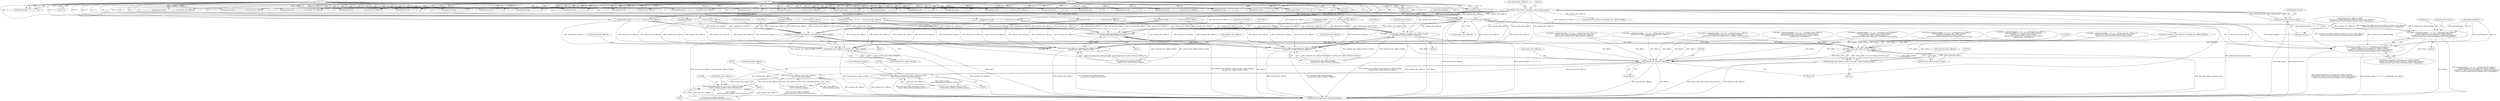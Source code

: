 digraph "0_ImageMagick_f595a1985233c399a05c0c37cc41de16a90dd025@pointer" {
"1001023" [label="(Call,(geometry.height == 0 ? -1.0 : 1.0)*annotate_info->affine.ty)"];
"1001030" [label="(Call,-1.0)"];
"1000961" [label="(Call,-1.0)"];
"1000582" [label="(Call,-1.0)"];
"1000416" [label="(Call,annotate_info->affine.ty=geometry_info.psi-image->page.y)"];
"1000422" [label="(Call,geometry_info.psi-image->page.y)"];
"1001018" [label="(Call,offset.y=(geometry.height == 0 ? -1.0 : 1.0)*annotate_info->affine.ty+\n          geometry.height/2.0+i*annotate_info->affine.sy*height-\n          annotate_info->affine.rx*metrics.width/2.0+annotate_info->affine.sy*\n          (metrics.ascent+metrics.descent-(number_lines-1.0)*height)/2.0)"];
"1001794" [label="(Call,offset.y-draw_info->affine.sy*metrics.ascent)"];
"1001788" [label="(Call,undercolor_info->affine.ty=offset.y-draw_info->affine.sy*metrics.ascent)"];
"1001848" [label="(Call,annotate_info->affine.ty=offset.y)"];
"1001876" [label="(Call,annotate_info->affine.ty-=(draw_info->affine.sy*(metrics.ascent+\n          metrics.descent-metrics.underline_position)))"];
"1001972" [label="(Call,annotate_info->affine.ty-=(draw_info->affine.sy*(height+\n          metrics.underline_position+metrics.descent)/2.0))"];
"1001921" [label="(Call,annotate_info->affine.ty-=(draw_info->affine.sy*\n            metrics.underline_position))"];
"1001022" [label="(Call,(geometry.height == 0 ? -1.0 : 1.0)*annotate_info->affine.ty+\n          geometry.height/2.0+i*annotate_info->affine.sy*height-\n          annotate_info->affine.rx*metrics.width/2.0+annotate_info->affine.sy*\n          (metrics.ascent+metrics.descent-(number_lines-1.0)*height)/2.0)"];
"1001588" [label="(Call,offset.y=annotate_info->affine.ty+i*annotate_info->affine.sy*height)"];
"1001592" [label="(Call,annotate_info->affine.ty+i*annotate_info->affine.sy*height)"];
"1001641" [label="(Call,offset.y=annotate_info->affine.ty+i*annotate_info->affine.sy*height-\n          annotate_info->affine.rx*metrics.width/2.0)"];
"1001645" [label="(Call,annotate_info->affine.ty+i*annotate_info->affine.sy*height-\n          annotate_info->affine.rx*metrics.width/2.0)"];
"1001704" [label="(Call,offset.y=annotate_info->affine.ty+i*annotate_info->affine.sy*height-\n          annotate_info->affine.rx*metrics.width)"];
"1001708" [label="(Call,annotate_info->affine.ty+i*annotate_info->affine.sy*height-\n          annotate_info->affine.rx*metrics.width)"];
"1000422" [label="(Call,geometry_info.psi-image->page.y)"];
"1001041" [label="(Identifier,geometry)"];
"1001232" [label="(Call,(geometry.width == 0 ? -1.0 : 1.0)*annotate_info->affine.tx)"];
"1000786" [label="(Call,offset.y=(geometry.height == 0 ? -1.0 : 1.0)*annotate_info->affine.ty+i*\n          annotate_info->affine.sy*height+annotate_info->affine.sy*\n          metrics.ascent-annotate_info->affine.rx*metrics.width)"];
"1001651" [label="(Call,i*annotate_info->affine.sy*height-\n          annotate_info->affine.rx*metrics.width/2.0)"];
"1001641" [label="(Call,offset.y=annotate_info->affine.ty+i*annotate_info->affine.sy*height-\n          annotate_info->affine.rx*metrics.width/2.0)"];
"1000532" [label="(Call,(geometry.width == 0 ? -1.0 : 1.0)*annotate_info->affine.tx)"];
"1001507" [label="(Call,(geometry.height == 0 ? 1.0 : -1.0)*annotate_info->affine.ty)"];
"1001162" [label="(Call,(geometry.height == 0 ? -1.0 : 1.0)*annotate_info->affine.ty)"];
"1001451" [label="(Call,geometry.width == 0 ? 1.0 : -1.0)"];
"1001598" [label="(Call,i*annotate_info->affine.sy*height)"];
"1000844" [label="(Call,geometry.width == 0 ? -1.0 : 1.0)"];
"1001381" [label="(Call,offset.y=(geometry.height == 0 ? 1.0 : -1.0)*annotate_info->affine.ty+\n          geometry.height+i*annotate_info->affine.sy*height-\n          annotate_info->affine.rx*metrics.width/2.0-\n          annotate_info->affine.sy*(number_lines-1.0)*height+metrics.descent)"];
"1001877" [label="(Call,annotate_info->affine.ty)"];
"1001921" [label="(Call,annotate_info->affine.ty-=(draw_info->affine.sy*\n            metrics.underline_position))"];
"1001033" [label="(Call,annotate_info->affine.ty)"];
"1001274" [label="(Call,geometry.height == 0 ? 1.0 : -1.0)"];
"1001876" [label="(Call,annotate_info->affine.ty-=(draw_info->affine.sy*(metrics.ascent+\n          metrics.descent-metrics.underline_position)))"];
"1001920" [label="(Block,)"];
"1001023" [label="(Call,(geometry.height == 0 ? -1.0 : 1.0)*annotate_info->affine.ty)"];
"1001744" [label="(Block,)"];
"1001157" [label="(Call,offset.y=(geometry.height == 0 ? -1.0 : 1.0)*annotate_info->affine.ty+\n          geometry.height/2.0+i*annotate_info->affine.sy*height-\n          annotate_info->affine.rx*metrics.width+\n          annotate_info->affine.sy*(metrics.ascent+metrics.descent-\n          (number_lines-1.0)*height)/2.0)"];
"1000733" [label="(Call,geometry.width == 0 ? 1.0 : -1.0)"];
"1000791" [label="(Call,(geometry.height == 0 ? -1.0 : 1.0)*annotate_info->affine.ty)"];
"1001450" [label="(Call,(geometry.width == 0 ? 1.0 : -1.0)*annotate_info->affine.tx)"];
"1001568" [label="(Block,)"];
"1000955" [label="(Call,geometry.width == 0 ? -1.0 : 1.0)"];
"1000678" [label="(Call,(geometry.height == 0 ? -1.0 : 1.0)*annotate_info->affine.ty)"];
"1001087" [label="(ControlStructure,break;)"];
"1001019" [label="(Call,offset.y)"];
"1001607" [label="(ControlStructure,break;)"];
"1001733" [label="(ControlStructure,break;)"];
"1001849" [label="(Call,annotate_info->affine.ty)"];
"1001642" [label="(Call,offset.y)"];
"1001096" [label="(Call,geometry.width == 0 ? 1.0 : -1.0)"];
"1001024" [label="(Call,geometry.height == 0 ? -1.0 : 1.0)"];
"1001031" [label="(Literal,1.0)"];
"1001708" [label="(Call,annotate_info->affine.ty+i*annotate_info->affine.sy*height-\n          annotate_info->affine.rx*metrics.width)"];
"1001973" [label="(Call,annotate_info->affine.ty)"];
"1001798" [label="(Call,draw_info->affine.sy*metrics.ascent)"];
"1002025" [label="(MethodReturn,MagickExport MagickBooleanType)"];
"1001163" [label="(Call,geometry.height == 0 ? -1.0 : 1.0)"];
"1001674" [label="(Block,)"];
"1001972" [label="(Call,annotate_info->affine.ty-=(draw_info->affine.sy*(height+\n          metrics.underline_position+metrics.descent)/2.0))"];
"1001018" [label="(Call,offset.y=(geometry.height == 0 ? -1.0 : 1.0)*annotate_info->affine.ty+\n          geometry.height/2.0+i*annotate_info->affine.sy*height-\n          annotate_info->affine.rx*metrics.width/2.0+annotate_info->affine.sy*\n          (metrics.ascent+metrics.descent-(number_lines-1.0)*height)/2.0)"];
"1001704" [label="(Call,offset.y=annotate_info->affine.ty+i*annotate_info->affine.sy*height-\n          annotate_info->affine.rx*metrics.width)"];
"1000673" [label="(Call,offset.y=(geometry.height == 0 ? -1.0 : 1.0)*annotate_info->affine.ty+i*\n          annotate_info->affine.sy*height+annotate_info->affine.sy*\n          metrics.ascent-annotate_info->affine.rx*metrics.width/2.0)"];
"1001709" [label="(Call,annotate_info->affine.ty)"];
"1001971" [label="(Block,)"];
"1000416" [label="(Call,annotate_info->affine.ty=geometry_info.psi-image->page.y)"];
"1001593" [label="(Call,annotate_info->affine.ty)"];
"1001387" [label="(Call,geometry.height == 0 ? 1.0 : -1.0)"];
"1001922" [label="(Call,annotate_info->affine.ty)"];
"1001588" [label="(Call,offset.y=annotate_info->affine.ty+i*annotate_info->affine.sy*height)"];
"1001326" [label="(Call,geometry.width == 0 ? -1.0 : 1.0)"];
"1000505" [label="(Call,offset.y=annotate_info->affine.ty+i*annotate_info->affine.sy*height)"];
"1001705" [label="(Call,offset.y)"];
"1001788" [label="(Call,undercolor_info->affine.ty=offset.y-draw_info->affine.sy*metrics.ascent)"];
"1001672" [label="(ControlStructure,break;)"];
"1000423" [label="(Call,geometry_info.psi)"];
"1001039" [label="(Call,geometry.height/2.0)"];
"1001325" [label="(Call,(geometry.width == 0 ? -1.0 : 1.0)*annotate_info->affine.tx)"];
"1001854" [label="(Call,offset.y)"];
"1001848" [label="(Call,annotate_info->affine.ty=offset.y)"];
"1001044" [label="(Call,i*annotate_info->affine.sy*height-\n          annotate_info->affine.rx*metrics.width/2.0+annotate_info->affine.sy*\n          (metrics.ascent+metrics.descent-(number_lines-1.0)*height)/2.0)"];
"1001038" [label="(Call,geometry.height/2.0+i*annotate_info->affine.sy*height-\n          annotate_info->affine.rx*metrics.width/2.0+annotate_info->affine.sy*\n          (metrics.ascent+metrics.descent-(number_lines-1.0)*height)/2.0)"];
"1000509" [label="(Call,annotate_info->affine.ty+i*annotate_info->affine.sy*height)"];
"1001978" [label="(Call,draw_info->affine.sy*(height+\n          metrics.underline_position+metrics.descent)/2.0)"];
"1000894" [label="(Call,(geometry.height == 0 ? -1.0 : 1.0)*annotate_info->affine.ty)"];
"1000617" [label="(Call,(geometry.width == 0 ? -1.0 : 1.0)*annotate_info->affine.tx)"];
"1000948" [label="(Block,)"];
"1000417" [label="(Call,annotate_info->affine.ty)"];
"1000533" [label="(Call,geometry.width == 0 ? -1.0 : 1.0)"];
"1000889" [label="(Call,offset.y=(geometry.height == 0 ? -1.0 : 1.0)*annotate_info->affine.ty+\n          geometry.height/2.0+i*annotate_info->affine.sy*height+\n          annotate_info->affine.sy*(metrics.ascent+metrics.descent-\n          (number_lines-1.0)*height)/2.0)"];
"1000583" [label="(Literal,1.0)"];
"1001646" [label="(Call,annotate_info->affine.ty)"];
"1001502" [label="(Call,offset.y=(geometry.height == 0 ? 1.0 : -1.0)*annotate_info->affine.ty+\n          geometry.height+i*annotate_info->affine.sy*height-\n          annotate_info->affine.rx*metrics.width-\n          annotate_info->affine.sy*(number_lines-1.0)*height+metrics.descent)"];
"1001795" [label="(Call,offset.y)"];
"1000895" [label="(Call,geometry.height == 0 ? -1.0 : 1.0)"];
"1001794" [label="(Call,offset.y-draw_info->affine.sy*metrics.ascent)"];
"1000792" [label="(Call,geometry.height == 0 ? -1.0 : 1.0)"];
"1001022" [label="(Call,(geometry.height == 0 ? -1.0 : 1.0)*annotate_info->affine.ty+\n          geometry.height/2.0+i*annotate_info->affine.sy*height-\n          annotate_info->affine.rx*metrics.width/2.0+annotate_info->affine.sy*\n          (metrics.ascent+metrics.descent-(number_lines-1.0)*height)/2.0)"];
"1001589" [label="(Call,offset.y)"];
"1001508" [label="(Call,geometry.height == 0 ? 1.0 : -1.0)"];
"1001273" [label="(Call,(geometry.height == 0 ? 1.0 : -1.0)*annotate_info->affine.ty)"];
"1000570" [label="(Call,offset.y=(geometry.height == 0 ? -1.0 : 1.0)*annotate_info->affine.ty+i*\n          annotate_info->affine.sy*height+annotate_info->affine.sy*\n          metrics.ascent)"];
"1000618" [label="(Call,geometry.width == 0 ? -1.0 : 1.0)"];
"1000732" [label="(Call,(geometry.width == 0 ? 1.0 : -1.0)*annotate_info->affine.tx)"];
"1001386" [label="(Call,(geometry.height == 0 ? 1.0 : -1.0)*annotate_info->affine.ty)"];
"1000961" [label="(Call,-1.0)"];
"1000392" [label="(Block,)"];
"1000576" [label="(Call,geometry.height == 0 ? -1.0 : 1.0)"];
"1001882" [label="(Call,draw_info->affine.sy*(metrics.ascent+\n          metrics.descent-metrics.underline_position))"];
"1001233" [label="(Call,geometry.width == 0 ? -1.0 : 1.0)"];
"1000962" [label="(Literal,1.0)"];
"1000575" [label="(Call,(geometry.height == 0 ? -1.0 : 1.0)*annotate_info->affine.ty)"];
"1001592" [label="(Call,annotate_info->affine.ty+i*annotate_info->affine.sy*height)"];
"1001789" [label="(Call,undercolor_info->affine.ty)"];
"1000843" [label="(Call,(geometry.width == 0 ? -1.0 : 1.0)*annotate_info->affine.tx)"];
"1000426" [label="(Call,image->page.y)"];
"1001030" [label="(Call,-1.0)"];
"1001875" [label="(Block,)"];
"1001095" [label="(Call,(geometry.width == 0 ? 1.0 : -1.0)*annotate_info->affine.tx)"];
"1001609" [label="(Block,)"];
"1000679" [label="(Call,geometry.height == 0 ? -1.0 : 1.0)"];
"1001268" [label="(Call,offset.y=(geometry.height == 0 ? 1.0 : -1.0)*annotate_info->affine.ty+\n          geometry.height+i*annotate_info->affine.sy*height-\n          annotate_info->affine.sy*(number_lines-1.0)*height+metrics.descent)"];
"1001645" [label="(Call,annotate_info->affine.ty+i*annotate_info->affine.sy*height-\n          annotate_info->affine.rx*metrics.width/2.0)"];
"1000954" [label="(Call,(geometry.width == 0 ? -1.0 : 1.0)*annotate_info->affine.tx)"];
"1001927" [label="(Call,draw_info->affine.sy*\n            metrics.underline_position)"];
"1000582" [label="(Call,-1.0)"];
"1001714" [label="(Call,i*annotate_info->affine.sy*height-\n          annotate_info->affine.rx*metrics.width)"];
"1001023" -> "1001022"  [label="AST: "];
"1001023" -> "1001033"  [label="CFG: "];
"1001024" -> "1001023"  [label="AST: "];
"1001033" -> "1001023"  [label="AST: "];
"1001041" -> "1001023"  [label="CFG: "];
"1001023" -> "1002025"  [label="DDG: geometry.height == 0 ? -1.0 : 1.0"];
"1001023" -> "1002025"  [label="DDG: annotate_info->affine.ty"];
"1001023" -> "1001018"  [label="DDG: geometry.height == 0 ? -1.0 : 1.0"];
"1001023" -> "1001018"  [label="DDG: annotate_info->affine.ty"];
"1001023" -> "1001022"  [label="DDG: geometry.height == 0 ? -1.0 : 1.0"];
"1001023" -> "1001022"  [label="DDG: annotate_info->affine.ty"];
"1001030" -> "1001023"  [label="DDG: 1.0"];
"1000961" -> "1001023"  [label="DDG: 1.0"];
"1000582" -> "1001023"  [label="DDG: 1.0"];
"1000416" -> "1001023"  [label="DDG: annotate_info->affine.ty"];
"1001023" -> "1001588"  [label="DDG: annotate_info->affine.ty"];
"1001023" -> "1001592"  [label="DDG: annotate_info->affine.ty"];
"1001023" -> "1001641"  [label="DDG: annotate_info->affine.ty"];
"1001023" -> "1001645"  [label="DDG: annotate_info->affine.ty"];
"1001023" -> "1001704"  [label="DDG: annotate_info->affine.ty"];
"1001023" -> "1001708"  [label="DDG: annotate_info->affine.ty"];
"1001030" -> "1001024"  [label="AST: "];
"1001030" -> "1001031"  [label="CFG: "];
"1001031" -> "1001030"  [label="AST: "];
"1001024" -> "1001030"  [label="CFG: "];
"1001030" -> "1000532"  [label="DDG: 1.0"];
"1001030" -> "1000533"  [label="DDG: 1.0"];
"1001030" -> "1000617"  [label="DDG: 1.0"];
"1001030" -> "1000618"  [label="DDG: 1.0"];
"1001030" -> "1000678"  [label="DDG: 1.0"];
"1001030" -> "1000679"  [label="DDG: 1.0"];
"1001030" -> "1000732"  [label="DDG: 1.0"];
"1001030" -> "1000733"  [label="DDG: 1.0"];
"1001030" -> "1000791"  [label="DDG: 1.0"];
"1001030" -> "1000792"  [label="DDG: 1.0"];
"1001030" -> "1000843"  [label="DDG: 1.0"];
"1001030" -> "1000844"  [label="DDG: 1.0"];
"1001030" -> "1000894"  [label="DDG: 1.0"];
"1001030" -> "1000895"  [label="DDG: 1.0"];
"1001030" -> "1001024"  [label="DDG: 1.0"];
"1001030" -> "1001095"  [label="DDG: 1.0"];
"1001030" -> "1001096"  [label="DDG: 1.0"];
"1001030" -> "1001162"  [label="DDG: 1.0"];
"1001030" -> "1001163"  [label="DDG: 1.0"];
"1001030" -> "1001232"  [label="DDG: 1.0"];
"1001030" -> "1001233"  [label="DDG: 1.0"];
"1001030" -> "1001273"  [label="DDG: 1.0"];
"1001030" -> "1001274"  [label="DDG: 1.0"];
"1001030" -> "1001325"  [label="DDG: 1.0"];
"1001030" -> "1001326"  [label="DDG: 1.0"];
"1001030" -> "1001386"  [label="DDG: 1.0"];
"1001030" -> "1001387"  [label="DDG: 1.0"];
"1001030" -> "1001450"  [label="DDG: 1.0"];
"1001030" -> "1001451"  [label="DDG: 1.0"];
"1001030" -> "1001507"  [label="DDG: 1.0"];
"1001030" -> "1001508"  [label="DDG: 1.0"];
"1000961" -> "1000955"  [label="AST: "];
"1000961" -> "1000962"  [label="CFG: "];
"1000962" -> "1000961"  [label="AST: "];
"1000955" -> "1000961"  [label="CFG: "];
"1000961" -> "1000532"  [label="DDG: 1.0"];
"1000961" -> "1000533"  [label="DDG: 1.0"];
"1000961" -> "1000617"  [label="DDG: 1.0"];
"1000961" -> "1000618"  [label="DDG: 1.0"];
"1000961" -> "1000678"  [label="DDG: 1.0"];
"1000961" -> "1000679"  [label="DDG: 1.0"];
"1000961" -> "1000732"  [label="DDG: 1.0"];
"1000961" -> "1000733"  [label="DDG: 1.0"];
"1000961" -> "1000791"  [label="DDG: 1.0"];
"1000961" -> "1000792"  [label="DDG: 1.0"];
"1000961" -> "1000843"  [label="DDG: 1.0"];
"1000961" -> "1000844"  [label="DDG: 1.0"];
"1000961" -> "1000894"  [label="DDG: 1.0"];
"1000961" -> "1000895"  [label="DDG: 1.0"];
"1000961" -> "1000954"  [label="DDG: 1.0"];
"1000961" -> "1000955"  [label="DDG: 1.0"];
"1000961" -> "1001024"  [label="DDG: 1.0"];
"1000961" -> "1001095"  [label="DDG: 1.0"];
"1000961" -> "1001096"  [label="DDG: 1.0"];
"1000961" -> "1001162"  [label="DDG: 1.0"];
"1000961" -> "1001163"  [label="DDG: 1.0"];
"1000961" -> "1001232"  [label="DDG: 1.0"];
"1000961" -> "1001233"  [label="DDG: 1.0"];
"1000961" -> "1001273"  [label="DDG: 1.0"];
"1000961" -> "1001274"  [label="DDG: 1.0"];
"1000961" -> "1001325"  [label="DDG: 1.0"];
"1000961" -> "1001326"  [label="DDG: 1.0"];
"1000961" -> "1001386"  [label="DDG: 1.0"];
"1000961" -> "1001387"  [label="DDG: 1.0"];
"1000961" -> "1001450"  [label="DDG: 1.0"];
"1000961" -> "1001451"  [label="DDG: 1.0"];
"1000961" -> "1001507"  [label="DDG: 1.0"];
"1000961" -> "1001508"  [label="DDG: 1.0"];
"1000582" -> "1000576"  [label="AST: "];
"1000582" -> "1000583"  [label="CFG: "];
"1000583" -> "1000582"  [label="AST: "];
"1000576" -> "1000582"  [label="CFG: "];
"1000582" -> "1000532"  [label="DDG: 1.0"];
"1000582" -> "1000533"  [label="DDG: 1.0"];
"1000582" -> "1000575"  [label="DDG: 1.0"];
"1000582" -> "1000576"  [label="DDG: 1.0"];
"1000582" -> "1000617"  [label="DDG: 1.0"];
"1000582" -> "1000618"  [label="DDG: 1.0"];
"1000582" -> "1000678"  [label="DDG: 1.0"];
"1000582" -> "1000679"  [label="DDG: 1.0"];
"1000582" -> "1000732"  [label="DDG: 1.0"];
"1000582" -> "1000733"  [label="DDG: 1.0"];
"1000582" -> "1000791"  [label="DDG: 1.0"];
"1000582" -> "1000792"  [label="DDG: 1.0"];
"1000582" -> "1000843"  [label="DDG: 1.0"];
"1000582" -> "1000844"  [label="DDG: 1.0"];
"1000582" -> "1000894"  [label="DDG: 1.0"];
"1000582" -> "1000895"  [label="DDG: 1.0"];
"1000582" -> "1000954"  [label="DDG: 1.0"];
"1000582" -> "1000955"  [label="DDG: 1.0"];
"1000582" -> "1001024"  [label="DDG: 1.0"];
"1000582" -> "1001095"  [label="DDG: 1.0"];
"1000582" -> "1001096"  [label="DDG: 1.0"];
"1000582" -> "1001162"  [label="DDG: 1.0"];
"1000582" -> "1001163"  [label="DDG: 1.0"];
"1000582" -> "1001232"  [label="DDG: 1.0"];
"1000582" -> "1001233"  [label="DDG: 1.0"];
"1000582" -> "1001273"  [label="DDG: 1.0"];
"1000582" -> "1001274"  [label="DDG: 1.0"];
"1000582" -> "1001325"  [label="DDG: 1.0"];
"1000582" -> "1001326"  [label="DDG: 1.0"];
"1000582" -> "1001386"  [label="DDG: 1.0"];
"1000582" -> "1001387"  [label="DDG: 1.0"];
"1000582" -> "1001450"  [label="DDG: 1.0"];
"1000582" -> "1001451"  [label="DDG: 1.0"];
"1000582" -> "1001507"  [label="DDG: 1.0"];
"1000582" -> "1001508"  [label="DDG: 1.0"];
"1000416" -> "1000392"  [label="AST: "];
"1000416" -> "1000422"  [label="CFG: "];
"1000417" -> "1000416"  [label="AST: "];
"1000422" -> "1000416"  [label="AST: "];
"1000432" -> "1000416"  [label="CFG: "];
"1000416" -> "1002025"  [label="DDG: geometry_info.psi-image->page.y"];
"1000422" -> "1000416"  [label="DDG: geometry_info.psi"];
"1000422" -> "1000416"  [label="DDG: image->page.y"];
"1000416" -> "1000505"  [label="DDG: annotate_info->affine.ty"];
"1000416" -> "1000509"  [label="DDG: annotate_info->affine.ty"];
"1000416" -> "1000575"  [label="DDG: annotate_info->affine.ty"];
"1000416" -> "1000678"  [label="DDG: annotate_info->affine.ty"];
"1000416" -> "1000791"  [label="DDG: annotate_info->affine.ty"];
"1000416" -> "1000894"  [label="DDG: annotate_info->affine.ty"];
"1000416" -> "1001162"  [label="DDG: annotate_info->affine.ty"];
"1000416" -> "1001273"  [label="DDG: annotate_info->affine.ty"];
"1000416" -> "1001386"  [label="DDG: annotate_info->affine.ty"];
"1000416" -> "1001507"  [label="DDG: annotate_info->affine.ty"];
"1000416" -> "1001588"  [label="DDG: annotate_info->affine.ty"];
"1000416" -> "1001592"  [label="DDG: annotate_info->affine.ty"];
"1000416" -> "1001641"  [label="DDG: annotate_info->affine.ty"];
"1000416" -> "1001645"  [label="DDG: annotate_info->affine.ty"];
"1000416" -> "1001704"  [label="DDG: annotate_info->affine.ty"];
"1000416" -> "1001708"  [label="DDG: annotate_info->affine.ty"];
"1000422" -> "1000426"  [label="CFG: "];
"1000423" -> "1000422"  [label="AST: "];
"1000426" -> "1000422"  [label="AST: "];
"1000422" -> "1002025"  [label="DDG: image->page.y"];
"1000422" -> "1002025"  [label="DDG: geometry_info.psi"];
"1001018" -> "1000948"  [label="AST: "];
"1001018" -> "1001022"  [label="CFG: "];
"1001019" -> "1001018"  [label="AST: "];
"1001022" -> "1001018"  [label="AST: "];
"1001087" -> "1001018"  [label="CFG: "];
"1001018" -> "1002025"  [label="DDG: offset.y"];
"1001018" -> "1002025"  [label="DDG: (geometry.height == 0 ? -1.0 : 1.0)*annotate_info->affine.ty+\n          geometry.height/2.0+i*annotate_info->affine.sy*height-\n          annotate_info->affine.rx*metrics.width/2.0+annotate_info->affine.sy*\n          (metrics.ascent+metrics.descent-(number_lines-1.0)*height)/2.0"];
"1001039" -> "1001018"  [label="DDG: geometry.height"];
"1001039" -> "1001018"  [label="DDG: 2.0"];
"1001044" -> "1001018"  [label="DDG: i*annotate_info->affine.sy*height"];
"1001044" -> "1001018"  [label="DDG: annotate_info->affine.rx*metrics.width/2.0+annotate_info->affine.sy*\n          (metrics.ascent+metrics.descent-(number_lines-1.0)*height)/2.0"];
"1001018" -> "1001794"  [label="DDG: offset.y"];
"1001018" -> "1001848"  [label="DDG: offset.y"];
"1001794" -> "1001788"  [label="AST: "];
"1001794" -> "1001798"  [label="CFG: "];
"1001795" -> "1001794"  [label="AST: "];
"1001798" -> "1001794"  [label="AST: "];
"1001788" -> "1001794"  [label="CFG: "];
"1001794" -> "1002025"  [label="DDG: draw_info->affine.sy*metrics.ascent"];
"1001794" -> "1001788"  [label="DDG: offset.y"];
"1001794" -> "1001788"  [label="DDG: draw_info->affine.sy*metrics.ascent"];
"1000570" -> "1001794"  [label="DDG: offset.y"];
"1001704" -> "1001794"  [label="DDG: offset.y"];
"1000505" -> "1001794"  [label="DDG: offset.y"];
"1001588" -> "1001794"  [label="DDG: offset.y"];
"1000889" -> "1001794"  [label="DDG: offset.y"];
"1000673" -> "1001794"  [label="DDG: offset.y"];
"1000786" -> "1001794"  [label="DDG: offset.y"];
"1001157" -> "1001794"  [label="DDG: offset.y"];
"1001502" -> "1001794"  [label="DDG: offset.y"];
"1001381" -> "1001794"  [label="DDG: offset.y"];
"1001268" -> "1001794"  [label="DDG: offset.y"];
"1001641" -> "1001794"  [label="DDG: offset.y"];
"1001798" -> "1001794"  [label="DDG: draw_info->affine.sy"];
"1001798" -> "1001794"  [label="DDG: metrics.ascent"];
"1001794" -> "1001848"  [label="DDG: offset.y"];
"1001788" -> "1001744"  [label="AST: "];
"1001789" -> "1001788"  [label="AST: "];
"1001808" -> "1001788"  [label="CFG: "];
"1001788" -> "1002025"  [label="DDG: offset.y-draw_info->affine.sy*metrics.ascent"];
"1001788" -> "1002025"  [label="DDG: undercolor_info->affine.ty"];
"1001848" -> "1000392"  [label="AST: "];
"1001848" -> "1001854"  [label="CFG: "];
"1001849" -> "1001848"  [label="AST: "];
"1001854" -> "1001848"  [label="AST: "];
"1001858" -> "1001848"  [label="CFG: "];
"1001848" -> "1002025"  [label="DDG: offset.y"];
"1001848" -> "1002025"  [label="DDG: annotate_info->affine.ty"];
"1000570" -> "1001848"  [label="DDG: offset.y"];
"1001704" -> "1001848"  [label="DDG: offset.y"];
"1000505" -> "1001848"  [label="DDG: offset.y"];
"1001588" -> "1001848"  [label="DDG: offset.y"];
"1000889" -> "1001848"  [label="DDG: offset.y"];
"1000673" -> "1001848"  [label="DDG: offset.y"];
"1000786" -> "1001848"  [label="DDG: offset.y"];
"1001157" -> "1001848"  [label="DDG: offset.y"];
"1001502" -> "1001848"  [label="DDG: offset.y"];
"1001381" -> "1001848"  [label="DDG: offset.y"];
"1001268" -> "1001848"  [label="DDG: offset.y"];
"1001641" -> "1001848"  [label="DDG: offset.y"];
"1001848" -> "1001876"  [label="DDG: annotate_info->affine.ty"];
"1001848" -> "1001921"  [label="DDG: annotate_info->affine.ty"];
"1001848" -> "1001972"  [label="DDG: annotate_info->affine.ty"];
"1001876" -> "1001875"  [label="AST: "];
"1001876" -> "1001882"  [label="CFG: "];
"1001877" -> "1001876"  [label="AST: "];
"1001882" -> "1001876"  [label="AST: "];
"1001900" -> "1001876"  [label="CFG: "];
"1001876" -> "1002025"  [label="DDG: annotate_info->affine.ty"];
"1001876" -> "1002025"  [label="DDG: draw_info->affine.sy*(metrics.ascent+\n          metrics.descent-metrics.underline_position)"];
"1001882" -> "1001876"  [label="DDG: draw_info->affine.sy"];
"1001882" -> "1001876"  [label="DDG: metrics.ascent+\n          metrics.descent-metrics.underline_position"];
"1001876" -> "1001972"  [label="DDG: annotate_info->affine.ty"];
"1001972" -> "1001971"  [label="AST: "];
"1001972" -> "1001978"  [label="CFG: "];
"1001973" -> "1001972"  [label="AST: "];
"1001978" -> "1001972"  [label="AST: "];
"1001996" -> "1001972"  [label="CFG: "];
"1001972" -> "1002025"  [label="DDG: draw_info->affine.sy*(height+\n          metrics.underline_position+metrics.descent)/2.0"];
"1001972" -> "1002025"  [label="DDG: annotate_info->affine.ty"];
"1001978" -> "1001972"  [label="DDG: draw_info->affine.sy"];
"1001978" -> "1001972"  [label="DDG: (height+\n          metrics.underline_position+metrics.descent)/2.0"];
"1001921" -> "1001972"  [label="DDG: annotate_info->affine.ty"];
"1001921" -> "1001920"  [label="AST: "];
"1001921" -> "1001927"  [label="CFG: "];
"1001922" -> "1001921"  [label="AST: "];
"1001927" -> "1001921"  [label="AST: "];
"1001937" -> "1001921"  [label="CFG: "];
"1001921" -> "1002025"  [label="DDG: annotate_info->affine.ty"];
"1001921" -> "1002025"  [label="DDG: draw_info->affine.sy*\n            metrics.underline_position"];
"1001927" -> "1001921"  [label="DDG: draw_info->affine.sy"];
"1001927" -> "1001921"  [label="DDG: metrics.underline_position"];
"1001022" -> "1001038"  [label="CFG: "];
"1001038" -> "1001022"  [label="AST: "];
"1001022" -> "1002025"  [label="DDG: geometry.height/2.0+i*annotate_info->affine.sy*height-\n          annotate_info->affine.rx*metrics.width/2.0+annotate_info->affine.sy*\n          (metrics.ascent+metrics.descent-(number_lines-1.0)*height)/2.0"];
"1001022" -> "1002025"  [label="DDG: (geometry.height == 0 ? -1.0 : 1.0)*annotate_info->affine.ty"];
"1001039" -> "1001022"  [label="DDG: geometry.height"];
"1001039" -> "1001022"  [label="DDG: 2.0"];
"1001044" -> "1001022"  [label="DDG: i*annotate_info->affine.sy*height"];
"1001044" -> "1001022"  [label="DDG: annotate_info->affine.rx*metrics.width/2.0+annotate_info->affine.sy*\n          (metrics.ascent+metrics.descent-(number_lines-1.0)*height)/2.0"];
"1001588" -> "1001568"  [label="AST: "];
"1001588" -> "1001592"  [label="CFG: "];
"1001589" -> "1001588"  [label="AST: "];
"1001592" -> "1001588"  [label="AST: "];
"1001607" -> "1001588"  [label="CFG: "];
"1001588" -> "1002025"  [label="DDG: offset.y"];
"1001588" -> "1002025"  [label="DDG: annotate_info->affine.ty+i*annotate_info->affine.sy*height"];
"1001507" -> "1001588"  [label="DDG: annotate_info->affine.ty"];
"1001162" -> "1001588"  [label="DDG: annotate_info->affine.ty"];
"1000894" -> "1001588"  [label="DDG: annotate_info->affine.ty"];
"1001273" -> "1001588"  [label="DDG: annotate_info->affine.ty"];
"1000678" -> "1001588"  [label="DDG: annotate_info->affine.ty"];
"1000791" -> "1001588"  [label="DDG: annotate_info->affine.ty"];
"1000575" -> "1001588"  [label="DDG: annotate_info->affine.ty"];
"1001386" -> "1001588"  [label="DDG: annotate_info->affine.ty"];
"1001598" -> "1001588"  [label="DDG: i"];
"1001598" -> "1001588"  [label="DDG: annotate_info->affine.sy*height"];
"1001592" -> "1001598"  [label="CFG: "];
"1001593" -> "1001592"  [label="AST: "];
"1001598" -> "1001592"  [label="AST: "];
"1001592" -> "1002025"  [label="DDG: annotate_info->affine.ty"];
"1001592" -> "1002025"  [label="DDG: i*annotate_info->affine.sy*height"];
"1001507" -> "1001592"  [label="DDG: annotate_info->affine.ty"];
"1001162" -> "1001592"  [label="DDG: annotate_info->affine.ty"];
"1000894" -> "1001592"  [label="DDG: annotate_info->affine.ty"];
"1001273" -> "1001592"  [label="DDG: annotate_info->affine.ty"];
"1000678" -> "1001592"  [label="DDG: annotate_info->affine.ty"];
"1000791" -> "1001592"  [label="DDG: annotate_info->affine.ty"];
"1000575" -> "1001592"  [label="DDG: annotate_info->affine.ty"];
"1001386" -> "1001592"  [label="DDG: annotate_info->affine.ty"];
"1001598" -> "1001592"  [label="DDG: i"];
"1001598" -> "1001592"  [label="DDG: annotate_info->affine.sy*height"];
"1001641" -> "1001609"  [label="AST: "];
"1001641" -> "1001645"  [label="CFG: "];
"1001642" -> "1001641"  [label="AST: "];
"1001645" -> "1001641"  [label="AST: "];
"1001672" -> "1001641"  [label="CFG: "];
"1001641" -> "1002025"  [label="DDG: annotate_info->affine.ty+i*annotate_info->affine.sy*height-\n          annotate_info->affine.rx*metrics.width/2.0"];
"1001641" -> "1002025"  [label="DDG: offset.y"];
"1001507" -> "1001641"  [label="DDG: annotate_info->affine.ty"];
"1001162" -> "1001641"  [label="DDG: annotate_info->affine.ty"];
"1000894" -> "1001641"  [label="DDG: annotate_info->affine.ty"];
"1001273" -> "1001641"  [label="DDG: annotate_info->affine.ty"];
"1000678" -> "1001641"  [label="DDG: annotate_info->affine.ty"];
"1000791" -> "1001641"  [label="DDG: annotate_info->affine.ty"];
"1000575" -> "1001641"  [label="DDG: annotate_info->affine.ty"];
"1001386" -> "1001641"  [label="DDG: annotate_info->affine.ty"];
"1001651" -> "1001641"  [label="DDG: i*annotate_info->affine.sy*height"];
"1001651" -> "1001641"  [label="DDG: annotate_info->affine.rx*metrics.width/2.0"];
"1001645" -> "1001651"  [label="CFG: "];
"1001646" -> "1001645"  [label="AST: "];
"1001651" -> "1001645"  [label="AST: "];
"1001645" -> "1002025"  [label="DDG: annotate_info->affine.ty"];
"1001645" -> "1002025"  [label="DDG: i*annotate_info->affine.sy*height-\n          annotate_info->affine.rx*metrics.width/2.0"];
"1001507" -> "1001645"  [label="DDG: annotate_info->affine.ty"];
"1001162" -> "1001645"  [label="DDG: annotate_info->affine.ty"];
"1000894" -> "1001645"  [label="DDG: annotate_info->affine.ty"];
"1001273" -> "1001645"  [label="DDG: annotate_info->affine.ty"];
"1000678" -> "1001645"  [label="DDG: annotate_info->affine.ty"];
"1000791" -> "1001645"  [label="DDG: annotate_info->affine.ty"];
"1000575" -> "1001645"  [label="DDG: annotate_info->affine.ty"];
"1001386" -> "1001645"  [label="DDG: annotate_info->affine.ty"];
"1001651" -> "1001645"  [label="DDG: i*annotate_info->affine.sy*height"];
"1001651" -> "1001645"  [label="DDG: annotate_info->affine.rx*metrics.width/2.0"];
"1001704" -> "1001674"  [label="AST: "];
"1001704" -> "1001708"  [label="CFG: "];
"1001705" -> "1001704"  [label="AST: "];
"1001708" -> "1001704"  [label="AST: "];
"1001733" -> "1001704"  [label="CFG: "];
"1001704" -> "1002025"  [label="DDG: offset.y"];
"1001704" -> "1002025"  [label="DDG: annotate_info->affine.ty+i*annotate_info->affine.sy*height-\n          annotate_info->affine.rx*metrics.width"];
"1001507" -> "1001704"  [label="DDG: annotate_info->affine.ty"];
"1001162" -> "1001704"  [label="DDG: annotate_info->affine.ty"];
"1000894" -> "1001704"  [label="DDG: annotate_info->affine.ty"];
"1001273" -> "1001704"  [label="DDG: annotate_info->affine.ty"];
"1000678" -> "1001704"  [label="DDG: annotate_info->affine.ty"];
"1000791" -> "1001704"  [label="DDG: annotate_info->affine.ty"];
"1000575" -> "1001704"  [label="DDG: annotate_info->affine.ty"];
"1001386" -> "1001704"  [label="DDG: annotate_info->affine.ty"];
"1001714" -> "1001704"  [label="DDG: i*annotate_info->affine.sy*height"];
"1001714" -> "1001704"  [label="DDG: annotate_info->affine.rx*metrics.width"];
"1001708" -> "1001714"  [label="CFG: "];
"1001709" -> "1001708"  [label="AST: "];
"1001714" -> "1001708"  [label="AST: "];
"1001708" -> "1002025"  [label="DDG: annotate_info->affine.ty"];
"1001708" -> "1002025"  [label="DDG: i*annotate_info->affine.sy*height-\n          annotate_info->affine.rx*metrics.width"];
"1001507" -> "1001708"  [label="DDG: annotate_info->affine.ty"];
"1001162" -> "1001708"  [label="DDG: annotate_info->affine.ty"];
"1000894" -> "1001708"  [label="DDG: annotate_info->affine.ty"];
"1001273" -> "1001708"  [label="DDG: annotate_info->affine.ty"];
"1000678" -> "1001708"  [label="DDG: annotate_info->affine.ty"];
"1000791" -> "1001708"  [label="DDG: annotate_info->affine.ty"];
"1000575" -> "1001708"  [label="DDG: annotate_info->affine.ty"];
"1001386" -> "1001708"  [label="DDG: annotate_info->affine.ty"];
"1001714" -> "1001708"  [label="DDG: i*annotate_info->affine.sy*height"];
"1001714" -> "1001708"  [label="DDG: annotate_info->affine.rx*metrics.width"];
}

